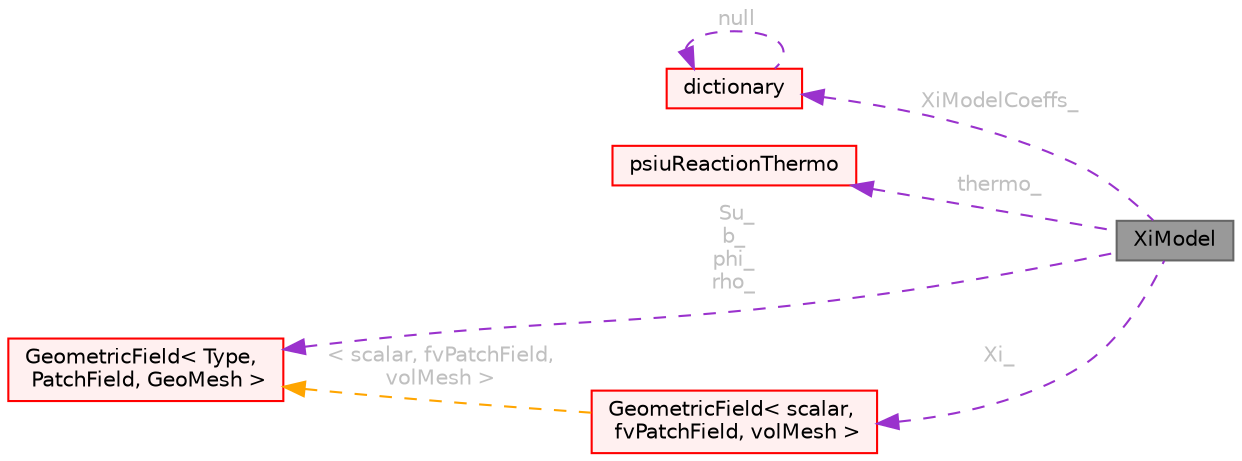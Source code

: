 digraph "XiModel"
{
 // LATEX_PDF_SIZE
  bgcolor="transparent";
  edge [fontname=Helvetica,fontsize=10,labelfontname=Helvetica,labelfontsize=10];
  node [fontname=Helvetica,fontsize=10,shape=box,height=0.2,width=0.4];
  rankdir="LR";
  Node1 [id="Node000001",label="XiModel",height=0.2,width=0.4,color="gray40", fillcolor="grey60", style="filled", fontcolor="black",tooltip="Base-class for all Xi models used by the b-Xi combustion model. See Technical Report SH/RE/01R for de..."];
  Node2 -> Node1 [id="edge1_Node000001_Node000002",dir="back",color="darkorchid3",style="dashed",tooltip=" ",label=" XiModelCoeffs_",fontcolor="grey" ];
  Node2 [id="Node000002",label="dictionary",height=0.2,width=0.4,color="red", fillcolor="#FFF0F0", style="filled",URL="$classFoam_1_1dictionary.html",tooltip="A list of keyword definitions, which are a keyword followed by a number of values (eg,..."];
  Node2 -> Node2 [id="edge2_Node000002_Node000002",dir="back",color="darkorchid3",style="dashed",tooltip=" ",label=" null",fontcolor="grey" ];
  Node8 -> Node1 [id="edge3_Node000001_Node000008",dir="back",color="darkorchid3",style="dashed",tooltip=" ",label=" thermo_",fontcolor="grey" ];
  Node8 [id="Node000008",label="psiuReactionThermo",height=0.2,width=0.4,color="red", fillcolor="#FFF0F0", style="filled",URL="$classFoam_1_1psiuReactionThermo.html",tooltip="Foam::psiuReactionThermo."];
  Node23 -> Node1 [id="edge4_Node000001_Node000023",dir="back",color="darkorchid3",style="dashed",tooltip=" ",label=" Su_\nb_\nphi_\nrho_",fontcolor="grey" ];
  Node23 [id="Node000023",label="GeometricField\< Type,\l PatchField, GeoMesh \>",height=0.2,width=0.4,color="red", fillcolor="#FFF0F0", style="filled",URL="$classFoam_1_1GeometricField.html",tooltip="Generic GeometricField class."];
  Node32 -> Node1 [id="edge5_Node000001_Node000032",dir="back",color="darkorchid3",style="dashed",tooltip=" ",label=" Xi_",fontcolor="grey" ];
  Node32 [id="Node000032",label="GeometricField\< scalar,\l fvPatchField, volMesh \>",height=0.2,width=0.4,color="red", fillcolor="#FFF0F0", style="filled",URL="$classFoam_1_1GeometricField.html",tooltip=" "];
  Node23 -> Node32 [id="edge6_Node000032_Node000023",dir="back",color="orange",style="dashed",tooltip=" ",label=" \< scalar, fvPatchField,\l volMesh \>",fontcolor="grey" ];
}

